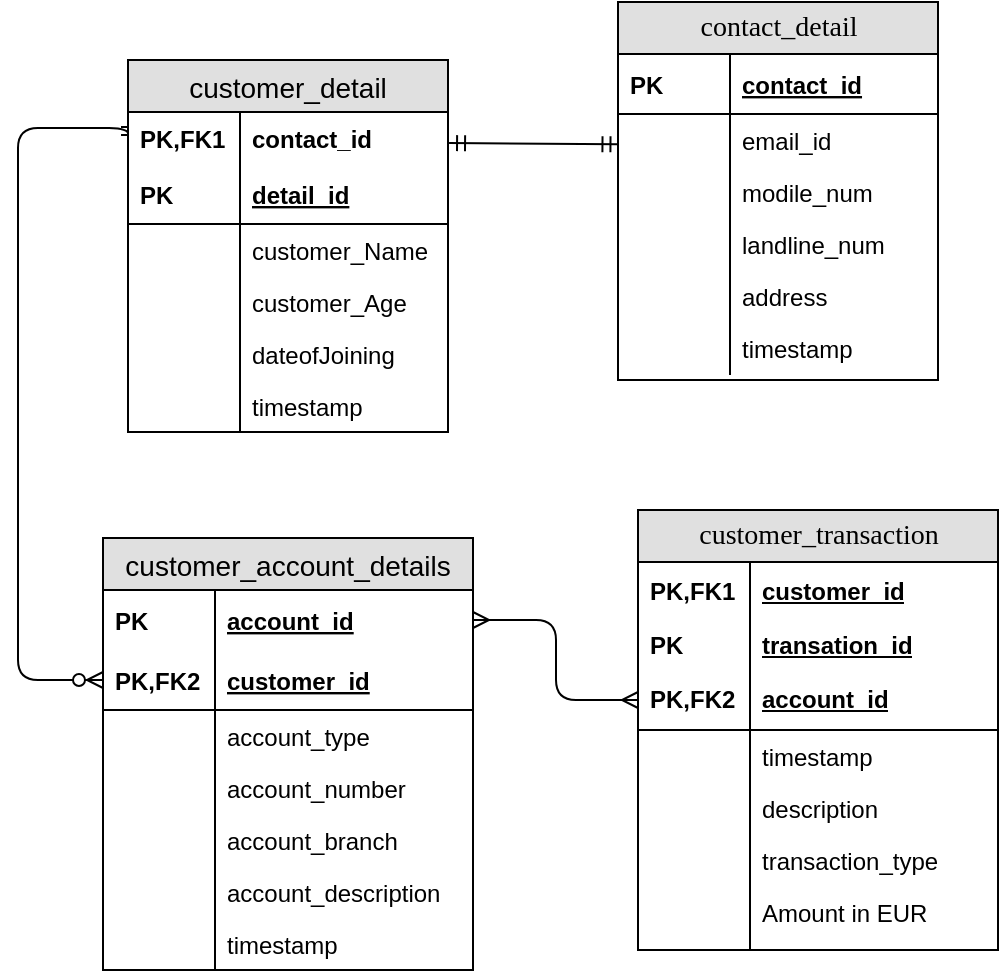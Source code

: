 <mxfile version="10.6.7" type="device"><diagram name="Page-1" id="e56a1550-8fbb-45ad-956c-1786394a9013"><mxGraphModel dx="988" dy="512" grid="1" gridSize="10" guides="1" tooltips="1" connect="1" arrows="1" fold="1" page="1" pageScale="1" pageWidth="1100" pageHeight="850" background="#ffffff" math="0" shadow="0"><root><mxCell id="0"/><mxCell id="1" parent="0"/><mxCell id="2e49270ec7c68f3f-1" value="contact_detail" style="swimlane;html=1;fontStyle=0;childLayout=stackLayout;horizontal=1;startSize=26;fillColor=#e0e0e0;horizontalStack=0;resizeParent=1;resizeLast=0;collapsible=1;marginBottom=0;swimlaneFillColor=#ffffff;align=center;rounded=0;shadow=0;comic=0;labelBackgroundColor=none;strokeColor=#000000;strokeWidth=1;fontFamily=Verdana;fontSize=14;fontColor=#000000;" parent="1" vertex="1"><mxGeometry x="560" y="61" width="160" height="189" as="geometry"/></mxCell><mxCell id="JA86nlR9Gm2mFQXW-HKh-41" value="contact_id" style="shape=partialRectangle;top=0;left=0;right=0;bottom=1;align=left;verticalAlign=middle;fillColor=none;spacingLeft=60;spacingRight=4;overflow=hidden;rotatable=0;points=[[0,0.5],[1,0.5]];portConstraint=eastwest;dropTarget=0;fontStyle=5;fontSize=12;" vertex="1" parent="2e49270ec7c68f3f-1"><mxGeometry y="26" width="160" height="30" as="geometry"/></mxCell><mxCell id="JA86nlR9Gm2mFQXW-HKh-42" value="PK" style="shape=partialRectangle;fontStyle=1;top=0;left=0;bottom=0;fillColor=none;align=left;verticalAlign=middle;spacingLeft=4;spacingRight=4;overflow=hidden;rotatable=0;points=[];portConstraint=eastwest;part=1;fontSize=12;" vertex="1" connectable="0" parent="JA86nlR9Gm2mFQXW-HKh-41"><mxGeometry width="56" height="30" as="geometry"/></mxCell><mxCell id="2e49270ec7c68f3f-6" value="email_id" style="shape=partialRectangle;top=0;left=0;right=0;bottom=0;html=1;align=left;verticalAlign=top;fillColor=none;spacingLeft=60;spacingRight=4;whiteSpace=wrap;overflow=hidden;rotatable=0;points=[[0,0.5],[1,0.5]];portConstraint=eastwest;dropTarget=0;" parent="2e49270ec7c68f3f-1" vertex="1"><mxGeometry y="56" width="160" height="26" as="geometry"/></mxCell><mxCell id="2e49270ec7c68f3f-7" value="" style="shape=partialRectangle;top=0;left=0;bottom=0;html=1;fillColor=none;align=left;verticalAlign=top;spacingLeft=4;spacingRight=4;whiteSpace=wrap;overflow=hidden;rotatable=0;points=[];portConstraint=eastwest;part=1;" parent="2e49270ec7c68f3f-6" vertex="1" connectable="0"><mxGeometry width="56" height="26" as="geometry"/></mxCell><mxCell id="cluOiHIAMKv46wuQ9oC7-1" value="modile_num" style="shape=partialRectangle;top=0;left=0;right=0;bottom=0;html=1;align=left;verticalAlign=top;fillColor=none;spacingLeft=60;spacingRight=4;whiteSpace=wrap;overflow=hidden;rotatable=0;points=[[0,0.5],[1,0.5]];portConstraint=eastwest;dropTarget=0;" parent="2e49270ec7c68f3f-1" vertex="1"><mxGeometry y="82" width="160" height="26" as="geometry"/></mxCell><mxCell id="cluOiHIAMKv46wuQ9oC7-2" value="" style="shape=partialRectangle;top=0;left=0;bottom=0;html=1;fillColor=none;align=left;verticalAlign=top;spacingLeft=4;spacingRight=4;whiteSpace=wrap;overflow=hidden;rotatable=0;points=[];portConstraint=eastwest;part=1;" parent="cluOiHIAMKv46wuQ9oC7-1" vertex="1" connectable="0"><mxGeometry width="56" height="26" as="geometry"/></mxCell><mxCell id="cluOiHIAMKv46wuQ9oC7-5" value="landline_num" style="shape=partialRectangle;top=0;left=0;right=0;bottom=0;html=1;align=left;verticalAlign=top;fillColor=none;spacingLeft=60;spacingRight=4;whiteSpace=wrap;overflow=hidden;rotatable=0;points=[[0,0.5],[1,0.5]];portConstraint=eastwest;dropTarget=0;" parent="2e49270ec7c68f3f-1" vertex="1"><mxGeometry y="108" width="160" height="26" as="geometry"/></mxCell><mxCell id="cluOiHIAMKv46wuQ9oC7-6" value="" style="shape=partialRectangle;top=0;left=0;bottom=0;html=1;fillColor=none;align=left;verticalAlign=top;spacingLeft=4;spacingRight=4;whiteSpace=wrap;overflow=hidden;rotatable=0;points=[];portConstraint=eastwest;part=1;" parent="cluOiHIAMKv46wuQ9oC7-5" vertex="1" connectable="0"><mxGeometry width="56" height="26" as="geometry"/></mxCell><mxCell id="cluOiHIAMKv46wuQ9oC7-3" value="address" style="shape=partialRectangle;top=0;left=0;right=0;bottom=0;html=1;align=left;verticalAlign=top;fillColor=none;spacingLeft=60;spacingRight=4;whiteSpace=wrap;overflow=hidden;rotatable=0;points=[[0,0.5],[1,0.5]];portConstraint=eastwest;dropTarget=0;" parent="2e49270ec7c68f3f-1" vertex="1"><mxGeometry y="134" width="160" height="26" as="geometry"/></mxCell><mxCell id="cluOiHIAMKv46wuQ9oC7-4" value="" style="shape=partialRectangle;top=0;left=0;bottom=0;html=1;fillColor=none;align=left;verticalAlign=top;spacingLeft=4;spacingRight=4;whiteSpace=wrap;overflow=hidden;rotatable=0;points=[];portConstraint=eastwest;part=1;" parent="cluOiHIAMKv46wuQ9oC7-3" vertex="1" connectable="0"><mxGeometry width="56" height="26" as="geometry"/></mxCell><mxCell id="cluOiHIAMKv46wuQ9oC7-58" value="timestamp" style="shape=partialRectangle;top=0;left=0;right=0;bottom=0;html=1;align=left;verticalAlign=top;fillColor=none;spacingLeft=60;spacingRight=4;whiteSpace=wrap;overflow=hidden;rotatable=0;points=[[0,0.5],[1,0.5]];portConstraint=eastwest;dropTarget=0;" parent="2e49270ec7c68f3f-1" vertex="1"><mxGeometry y="160" width="160" height="26" as="geometry"/></mxCell><mxCell id="cluOiHIAMKv46wuQ9oC7-59" value="" style="shape=partialRectangle;top=0;left=0;bottom=0;html=1;fillColor=none;align=left;verticalAlign=top;spacingLeft=4;spacingRight=4;whiteSpace=wrap;overflow=hidden;rotatable=0;points=[];portConstraint=eastwest;part=1;" parent="cluOiHIAMKv46wuQ9oC7-58" vertex="1" connectable="0"><mxGeometry width="56" height="26" as="geometry"/></mxCell><mxCell id="2e49270ec7c68f3f-48" value="customer_transaction" style="swimlane;html=1;fontStyle=0;childLayout=stackLayout;horizontal=1;startSize=26;fillColor=#e0e0e0;horizontalStack=0;resizeParent=1;resizeLast=0;collapsible=1;marginBottom=0;swimlaneFillColor=#ffffff;align=center;rounded=0;shadow=0;comic=0;labelBackgroundColor=none;strokeColor=#000000;strokeWidth=1;fontFamily=Verdana;fontSize=14;fontColor=#000000;" parent="1" vertex="1"><mxGeometry x="570" y="315" width="180" height="220" as="geometry"/></mxCell><mxCell id="2e49270ec7c68f3f-49" value="customer_id" style="shape=partialRectangle;top=0;left=0;right=0;bottom=0;html=1;align=left;verticalAlign=middle;fillColor=none;spacingLeft=60;spacingRight=4;whiteSpace=wrap;overflow=hidden;rotatable=0;points=[[0,0.5],[1,0.5]];portConstraint=eastwest;dropTarget=0;fontStyle=5;" parent="2e49270ec7c68f3f-48" vertex="1"><mxGeometry y="26" width="180" height="30" as="geometry"/></mxCell><mxCell id="2e49270ec7c68f3f-50" value="PK,FK1" style="shape=partialRectangle;fontStyle=1;top=0;left=0;bottom=0;html=1;fillColor=none;align=left;verticalAlign=middle;spacingLeft=4;spacingRight=4;whiteSpace=wrap;overflow=hidden;rotatable=0;points=[];portConstraint=eastwest;part=1;" parent="2e49270ec7c68f3f-49" vertex="1" connectable="0"><mxGeometry width="56" height="30" as="geometry"/></mxCell><mxCell id="cluOiHIAMKv46wuQ9oC7-22" value="transation_id" style="shape=partialRectangle;top=0;left=0;right=0;bottom=0;html=1;align=left;verticalAlign=middle;fillColor=none;spacingLeft=60;spacingRight=4;whiteSpace=wrap;overflow=hidden;rotatable=0;points=[[0,0.5],[1,0.5]];portConstraint=eastwest;dropTarget=0;fontStyle=5;" parent="2e49270ec7c68f3f-48" vertex="1"><mxGeometry y="56" width="180" height="24" as="geometry"/></mxCell><mxCell id="cluOiHIAMKv46wuQ9oC7-23" value="PK" style="shape=partialRectangle;fontStyle=1;top=0;left=0;bottom=0;html=1;fillColor=none;align=left;verticalAlign=middle;spacingLeft=4;spacingRight=4;whiteSpace=wrap;overflow=hidden;rotatable=0;points=[];portConstraint=eastwest;part=1;" parent="cluOiHIAMKv46wuQ9oC7-22" vertex="1" connectable="0"><mxGeometry width="56" height="24" as="geometry"/></mxCell><mxCell id="2e49270ec7c68f3f-51" value="account_id" style="shape=partialRectangle;top=0;left=0;right=0;bottom=1;html=1;align=left;verticalAlign=middle;fillColor=none;spacingLeft=60;spacingRight=4;whiteSpace=wrap;overflow=hidden;rotatable=0;points=[[0,0.5],[1,0.5]];portConstraint=eastwest;dropTarget=0;fontStyle=5;" parent="2e49270ec7c68f3f-48" vertex="1"><mxGeometry y="80" width="180" height="30" as="geometry"/></mxCell><mxCell id="2e49270ec7c68f3f-52" value="PK,FK2" style="shape=partialRectangle;fontStyle=1;top=0;left=0;bottom=0;html=1;fillColor=none;align=left;verticalAlign=middle;spacingLeft=4;spacingRight=4;whiteSpace=wrap;overflow=hidden;rotatable=0;points=[];portConstraint=eastwest;part=1;" parent="2e49270ec7c68f3f-51" vertex="1" connectable="0"><mxGeometry width="56" height="30" as="geometry"/></mxCell><mxCell id="cluOiHIAMKv46wuQ9oC7-38" value="timestamp" style="shape=partialRectangle;top=0;left=0;right=0;bottom=0;html=1;align=left;verticalAlign=top;fillColor=none;spacingLeft=60;spacingRight=4;whiteSpace=wrap;overflow=hidden;rotatable=0;points=[[0,0.5],[1,0.5]];portConstraint=eastwest;dropTarget=0;" parent="2e49270ec7c68f3f-48" vertex="1"><mxGeometry y="110" width="180" height="26" as="geometry"/></mxCell><mxCell id="cluOiHIAMKv46wuQ9oC7-39" value="" style="shape=partialRectangle;top=0;left=0;bottom=0;html=1;fillColor=none;align=left;verticalAlign=top;spacingLeft=4;spacingRight=4;whiteSpace=wrap;overflow=hidden;rotatable=0;points=[];portConstraint=eastwest;part=1;" parent="cluOiHIAMKv46wuQ9oC7-38" vertex="1" connectable="0"><mxGeometry width="56" height="26" as="geometry"/></mxCell><mxCell id="cluOiHIAMKv46wuQ9oC7-42" value="description" style="shape=partialRectangle;top=0;left=0;right=0;bottom=0;html=1;align=left;verticalAlign=top;fillColor=none;spacingLeft=60;spacingRight=4;whiteSpace=wrap;overflow=hidden;rotatable=0;points=[[0,0.5],[1,0.5]];portConstraint=eastwest;dropTarget=0;" parent="2e49270ec7c68f3f-48" vertex="1"><mxGeometry y="136" width="180" height="26" as="geometry"/></mxCell><mxCell id="cluOiHIAMKv46wuQ9oC7-43" value="" style="shape=partialRectangle;top=0;left=0;bottom=0;html=1;fillColor=none;align=left;verticalAlign=top;spacingLeft=4;spacingRight=4;whiteSpace=wrap;overflow=hidden;rotatable=0;points=[];portConstraint=eastwest;part=1;" parent="cluOiHIAMKv46wuQ9oC7-42" vertex="1" connectable="0"><mxGeometry width="56" height="26" as="geometry"/></mxCell><mxCell id="2e49270ec7c68f3f-53" value="transaction_type" style="shape=partialRectangle;top=0;left=0;right=0;bottom=0;html=1;align=left;verticalAlign=top;fillColor=none;spacingLeft=60;spacingRight=4;whiteSpace=wrap;overflow=hidden;rotatable=0;points=[[0,0.5],[1,0.5]];portConstraint=eastwest;dropTarget=0;" parent="2e49270ec7c68f3f-48" vertex="1"><mxGeometry y="162" width="180" height="26" as="geometry"/></mxCell><mxCell id="2e49270ec7c68f3f-54" value="" style="shape=partialRectangle;top=0;left=0;bottom=0;html=1;fillColor=none;align=left;verticalAlign=top;spacingLeft=4;spacingRight=4;whiteSpace=wrap;overflow=hidden;rotatable=0;points=[];portConstraint=eastwest;part=1;" parent="2e49270ec7c68f3f-53" vertex="1" connectable="0"><mxGeometry width="56" height="26" as="geometry"/></mxCell><mxCell id="cluOiHIAMKv46wuQ9oC7-40" value="Amount in EUR" style="shape=partialRectangle;top=0;left=0;right=0;bottom=0;html=1;align=left;verticalAlign=top;fillColor=none;spacingLeft=60;spacingRight=4;whiteSpace=wrap;overflow=hidden;rotatable=0;points=[[0,0.5],[1,0.5]];portConstraint=eastwest;dropTarget=0;" parent="2e49270ec7c68f3f-48" vertex="1"><mxGeometry y="188" width="180" height="32" as="geometry"/></mxCell><mxCell id="cluOiHIAMKv46wuQ9oC7-41" value="" style="shape=partialRectangle;top=0;left=0;bottom=0;html=1;fillColor=none;align=left;verticalAlign=top;spacingLeft=4;spacingRight=4;whiteSpace=wrap;overflow=hidden;rotatable=0;points=[];portConstraint=eastwest;part=1;" parent="cluOiHIAMKv46wuQ9oC7-40" vertex="1" connectable="0"><mxGeometry width="56" height="32" as="geometry"/></mxCell><mxCell id="cluOiHIAMKv46wuQ9oC7-10" value="customer_account_details" style="swimlane;fontStyle=0;childLayout=stackLayout;horizontal=1;startSize=26;fillColor=#e0e0e0;horizontalStack=0;resizeParent=1;resizeParentMax=0;resizeLast=0;collapsible=1;marginBottom=0;swimlaneFillColor=#ffffff;align=center;fontSize=14;" parent="1" vertex="1"><mxGeometry x="302.5" y="329" width="185" height="216" as="geometry"/></mxCell><mxCell id="cluOiHIAMKv46wuQ9oC7-11" value="account_id" style="shape=partialRectangle;top=0;left=0;right=0;bottom=0;align=left;verticalAlign=middle;fillColor=none;spacingLeft=60;spacingRight=4;overflow=hidden;rotatable=0;points=[[0,0.5],[1,0.5]];portConstraint=eastwest;dropTarget=0;fontStyle=5;fontSize=12;" parent="cluOiHIAMKv46wuQ9oC7-10" vertex="1"><mxGeometry y="26" width="185" height="30" as="geometry"/></mxCell><mxCell id="cluOiHIAMKv46wuQ9oC7-12" value="PK" style="shape=partialRectangle;fontStyle=1;top=0;left=0;bottom=0;fillColor=none;align=left;verticalAlign=middle;spacingLeft=4;spacingRight=4;overflow=hidden;rotatable=0;points=[];portConstraint=eastwest;part=1;fontSize=12;" parent="cluOiHIAMKv46wuQ9oC7-11" vertex="1" connectable="0"><mxGeometry width="56" height="30" as="geometry"/></mxCell><mxCell id="cluOiHIAMKv46wuQ9oC7-13" value="customer_id" style="shape=partialRectangle;top=0;left=0;right=0;bottom=1;align=left;verticalAlign=middle;fillColor=none;spacingLeft=60;spacingRight=4;overflow=hidden;rotatable=0;points=[[0,0.5],[1,0.5]];portConstraint=eastwest;dropTarget=0;fontStyle=5;fontSize=12;" parent="cluOiHIAMKv46wuQ9oC7-10" vertex="1"><mxGeometry y="56" width="185" height="30" as="geometry"/></mxCell><mxCell id="cluOiHIAMKv46wuQ9oC7-14" value="PK,FK2" style="shape=partialRectangle;fontStyle=1;top=0;left=0;bottom=0;fillColor=none;align=left;verticalAlign=middle;spacingLeft=4;spacingRight=4;overflow=hidden;rotatable=0;points=[];portConstraint=eastwest;part=1;fontSize=12;" parent="cluOiHIAMKv46wuQ9oC7-13" vertex="1" connectable="0"><mxGeometry width="56" height="30" as="geometry"/></mxCell><mxCell id="cluOiHIAMKv46wuQ9oC7-48" value="account_type" style="shape=partialRectangle;top=0;left=0;right=0;bottom=0;align=left;verticalAlign=top;fillColor=none;spacingLeft=60;spacingRight=4;overflow=hidden;rotatable=0;points=[[0,0.5],[1,0.5]];portConstraint=eastwest;dropTarget=0;fontSize=12;" parent="cluOiHIAMKv46wuQ9oC7-10" vertex="1"><mxGeometry y="86" width="185" height="26" as="geometry"/></mxCell><mxCell id="cluOiHIAMKv46wuQ9oC7-49" value="" style="shape=partialRectangle;top=0;left=0;bottom=0;fillColor=none;align=left;verticalAlign=top;spacingLeft=4;spacingRight=4;overflow=hidden;rotatable=0;points=[];portConstraint=eastwest;part=1;fontSize=12;" parent="cluOiHIAMKv46wuQ9oC7-48" vertex="1" connectable="0"><mxGeometry width="56" height="26" as="geometry"/></mxCell><mxCell id="cluOiHIAMKv46wuQ9oC7-15" value="account_number" style="shape=partialRectangle;top=0;left=0;right=0;bottom=0;align=left;verticalAlign=top;fillColor=none;spacingLeft=60;spacingRight=4;overflow=hidden;rotatable=0;points=[[0,0.5],[1,0.5]];portConstraint=eastwest;dropTarget=0;fontSize=12;" parent="cluOiHIAMKv46wuQ9oC7-10" vertex="1"><mxGeometry y="112" width="185" height="26" as="geometry"/></mxCell><mxCell id="cluOiHIAMKv46wuQ9oC7-16" value="" style="shape=partialRectangle;top=0;left=0;bottom=0;fillColor=none;align=left;verticalAlign=top;spacingLeft=4;spacingRight=4;overflow=hidden;rotatable=0;points=[];portConstraint=eastwest;part=1;fontSize=12;" parent="cluOiHIAMKv46wuQ9oC7-15" vertex="1" connectable="0"><mxGeometry width="56" height="26" as="geometry"/></mxCell><mxCell id="cluOiHIAMKv46wuQ9oC7-52" value="account_branch" style="shape=partialRectangle;top=0;left=0;right=0;bottom=0;align=left;verticalAlign=top;fillColor=none;spacingLeft=60;spacingRight=4;overflow=hidden;rotatable=0;points=[[0,0.5],[1,0.5]];portConstraint=eastwest;dropTarget=0;fontSize=12;" parent="cluOiHIAMKv46wuQ9oC7-10" vertex="1"><mxGeometry y="138" width="185" height="26" as="geometry"/></mxCell><mxCell id="cluOiHIAMKv46wuQ9oC7-53" value="" style="shape=partialRectangle;top=0;left=0;bottom=0;fillColor=none;align=left;verticalAlign=top;spacingLeft=4;spacingRight=4;overflow=hidden;rotatable=0;points=[];portConstraint=eastwest;part=1;fontSize=12;" parent="cluOiHIAMKv46wuQ9oC7-52" vertex="1" connectable="0"><mxGeometry width="56" height="26" as="geometry"/></mxCell><mxCell id="cluOiHIAMKv46wuQ9oC7-54" value="account_description" style="shape=partialRectangle;top=0;left=0;right=0;bottom=0;align=left;verticalAlign=top;fillColor=none;spacingLeft=60;spacingRight=4;overflow=hidden;rotatable=0;points=[[0,0.5],[1,0.5]];portConstraint=eastwest;dropTarget=0;fontSize=12;" parent="cluOiHIAMKv46wuQ9oC7-10" vertex="1"><mxGeometry y="164" width="185" height="26" as="geometry"/></mxCell><mxCell id="cluOiHIAMKv46wuQ9oC7-55" value="" style="shape=partialRectangle;top=0;left=0;bottom=0;fillColor=none;align=left;verticalAlign=top;spacingLeft=4;spacingRight=4;overflow=hidden;rotatable=0;points=[];portConstraint=eastwest;part=1;fontSize=12;" parent="cluOiHIAMKv46wuQ9oC7-54" vertex="1" connectable="0"><mxGeometry width="56" height="26" as="geometry"/></mxCell><mxCell id="JA86nlR9Gm2mFQXW-HKh-1" value="timestamp" style="shape=partialRectangle;top=0;left=0;right=0;bottom=0;align=left;verticalAlign=top;fillColor=none;spacingLeft=60;spacingRight=4;overflow=hidden;rotatable=0;points=[[0,0.5],[1,0.5]];portConstraint=eastwest;dropTarget=0;fontSize=12;" vertex="1" parent="cluOiHIAMKv46wuQ9oC7-10"><mxGeometry y="190" width="185" height="26" as="geometry"/></mxCell><mxCell id="JA86nlR9Gm2mFQXW-HKh-2" value="" style="shape=partialRectangle;top=0;left=0;bottom=0;fillColor=none;align=left;verticalAlign=top;spacingLeft=4;spacingRight=4;overflow=hidden;rotatable=0;points=[];portConstraint=eastwest;part=1;fontSize=12;" vertex="1" connectable="0" parent="JA86nlR9Gm2mFQXW-HKh-1"><mxGeometry width="56" height="26" as="geometry"/></mxCell><mxCell id="cluOiHIAMKv46wuQ9oC7-19" value="" style="fontSize=12;html=1;endArrow=ERmany;startArrow=ERmany;entryX=1;entryY=0.5;entryDx=0;entryDy=0;exitX=0;exitY=0.5;exitDx=0;exitDy=0;edgeStyle=elbowEdgeStyle;" parent="1" source="2e49270ec7c68f3f-51" target="cluOiHIAMKv46wuQ9oC7-11" edge="1"><mxGeometry width="100" height="100" relative="1" as="geometry"><mxPoint x="640" y="243" as="sourcePoint"/><mxPoint x="808" y="209" as="targetPoint"/></mxGeometry></mxCell><mxCell id="cluOiHIAMKv46wuQ9oC7-30" value="" style="fontSize=12;html=1;endArrow=ERmandOne;startArrow=ERmandOne;exitX=0;exitY=0.5;exitDx=0;exitDy=0;entryX=1;entryY=0.5;entryDx=0;entryDy=0;" parent="1" edge="1"><mxGeometry width="100" height="100" relative="1" as="geometry"><mxPoint x="560.235" y="132.176" as="sourcePoint"/><mxPoint x="475.529" y="131.529" as="targetPoint"/></mxGeometry></mxCell><mxCell id="cluOiHIAMKv46wuQ9oC7-32" value="" style="fontSize=12;html=1;endArrow=ERzeroToMany;startArrow=ERmandOne;entryX=0;entryY=0.5;entryDx=0;entryDy=0;exitX=0;exitY=0.5;exitDx=0;exitDy=0;edgeStyle=orthogonalEdgeStyle;" parent="1" target="cluOiHIAMKv46wuQ9oC7-13" edge="1"><mxGeometry width="100" height="100" relative="1" as="geometry"><mxPoint x="315.529" y="131.529" as="sourcePoint"/><mxPoint x="430" y="280" as="targetPoint"/><Array as="points"><mxPoint x="260" y="124"/><mxPoint x="260" y="400"/></Array></mxGeometry></mxCell><mxCell id="JA86nlR9Gm2mFQXW-HKh-7" value="customer_detail" style="swimlane;fontStyle=0;childLayout=stackLayout;horizontal=1;startSize=26;fillColor=#e0e0e0;horizontalStack=0;resizeParent=1;resizeParentMax=0;resizeLast=0;collapsible=1;marginBottom=0;swimlaneFillColor=#ffffff;align=center;fontSize=14;" vertex="1" parent="1"><mxGeometry x="315" y="90" width="160" height="186" as="geometry"/></mxCell><mxCell id="JA86nlR9Gm2mFQXW-HKh-37" value="contact_id" style="shape=partialRectangle;top=0;left=0;right=0;bottom=0;align=left;verticalAlign=top;fillColor=none;spacingLeft=60;spacingRight=4;overflow=hidden;rotatable=0;points=[[0,0.5],[1,0.5]];portConstraint=eastwest;dropTarget=0;fontSize=12;fontStyle=1" vertex="1" parent="JA86nlR9Gm2mFQXW-HKh-7"><mxGeometry y="26" width="160" height="26" as="geometry"/></mxCell><mxCell id="JA86nlR9Gm2mFQXW-HKh-38" value="PK,FK1" style="shape=partialRectangle;top=0;left=0;bottom=0;fillColor=none;align=left;verticalAlign=top;spacingLeft=4;spacingRight=4;overflow=hidden;rotatable=0;points=[];portConstraint=eastwest;part=1;fontSize=12;fontStyle=1" vertex="1" connectable="0" parent="JA86nlR9Gm2mFQXW-HKh-37"><mxGeometry width="56" height="26" as="geometry"/></mxCell><mxCell id="JA86nlR9Gm2mFQXW-HKh-10" value="detail_id" style="shape=partialRectangle;top=0;left=0;right=0;bottom=1;align=left;verticalAlign=middle;fillColor=none;spacingLeft=60;spacingRight=4;overflow=hidden;rotatable=0;points=[[0,0.5],[1,0.5]];portConstraint=eastwest;dropTarget=0;fontStyle=5;fontSize=12;" vertex="1" parent="JA86nlR9Gm2mFQXW-HKh-7"><mxGeometry y="52" width="160" height="30" as="geometry"/></mxCell><mxCell id="JA86nlR9Gm2mFQXW-HKh-11" value="PK" style="shape=partialRectangle;fontStyle=1;top=0;left=0;bottom=0;fillColor=none;align=left;verticalAlign=middle;spacingLeft=4;spacingRight=4;overflow=hidden;rotatable=0;points=[];portConstraint=eastwest;part=1;fontSize=12;" vertex="1" connectable="0" parent="JA86nlR9Gm2mFQXW-HKh-10"><mxGeometry width="56" height="30" as="geometry"/></mxCell><mxCell id="JA86nlR9Gm2mFQXW-HKh-12" value="customer_Name" style="shape=partialRectangle;top=0;left=0;right=0;bottom=0;align=left;verticalAlign=top;fillColor=none;spacingLeft=60;spacingRight=4;overflow=hidden;rotatable=0;points=[[0,0.5],[1,0.5]];portConstraint=eastwest;dropTarget=0;fontSize=12;" vertex="1" parent="JA86nlR9Gm2mFQXW-HKh-7"><mxGeometry y="82" width="160" height="26" as="geometry"/></mxCell><mxCell id="JA86nlR9Gm2mFQXW-HKh-13" value="" style="shape=partialRectangle;top=0;left=0;bottom=0;fillColor=none;align=left;verticalAlign=top;spacingLeft=4;spacingRight=4;overflow=hidden;rotatable=0;points=[];portConstraint=eastwest;part=1;fontSize=12;" vertex="1" connectable="0" parent="JA86nlR9Gm2mFQXW-HKh-12"><mxGeometry width="56" height="26" as="geometry"/></mxCell><mxCell id="JA86nlR9Gm2mFQXW-HKh-14" value="customer_Age" style="shape=partialRectangle;top=0;left=0;right=0;bottom=0;align=left;verticalAlign=top;fillColor=none;spacingLeft=60;spacingRight=4;overflow=hidden;rotatable=0;points=[[0,0.5],[1,0.5]];portConstraint=eastwest;dropTarget=0;fontSize=12;" vertex="1" parent="JA86nlR9Gm2mFQXW-HKh-7"><mxGeometry y="108" width="160" height="26" as="geometry"/></mxCell><mxCell id="JA86nlR9Gm2mFQXW-HKh-15" value="" style="shape=partialRectangle;top=0;left=0;bottom=0;fillColor=none;align=left;verticalAlign=top;spacingLeft=4;spacingRight=4;overflow=hidden;rotatable=0;points=[];portConstraint=eastwest;part=1;fontSize=12;" vertex="1" connectable="0" parent="JA86nlR9Gm2mFQXW-HKh-14"><mxGeometry width="56" height="26" as="geometry"/></mxCell><mxCell id="JA86nlR9Gm2mFQXW-HKh-16" value="dateofJoining&#10;" style="shape=partialRectangle;top=0;left=0;right=0;bottom=0;align=left;verticalAlign=top;fillColor=none;spacingLeft=60;spacingRight=4;overflow=hidden;rotatable=0;points=[[0,0.5],[1,0.5]];portConstraint=eastwest;dropTarget=0;fontSize=12;" vertex="1" parent="JA86nlR9Gm2mFQXW-HKh-7"><mxGeometry y="134" width="160" height="26" as="geometry"/></mxCell><mxCell id="JA86nlR9Gm2mFQXW-HKh-17" value="" style="shape=partialRectangle;top=0;left=0;bottom=0;fillColor=none;align=left;verticalAlign=top;spacingLeft=4;spacingRight=4;overflow=hidden;rotatable=0;points=[];portConstraint=eastwest;part=1;fontSize=12;" vertex="1" connectable="0" parent="JA86nlR9Gm2mFQXW-HKh-16"><mxGeometry width="56" height="26" as="geometry"/></mxCell><mxCell id="JA86nlR9Gm2mFQXW-HKh-18" value="timestamp&#10;" style="shape=partialRectangle;top=0;left=0;right=0;bottom=0;align=left;verticalAlign=top;fillColor=none;spacingLeft=60;spacingRight=4;overflow=hidden;rotatable=0;points=[[0,0.5],[1,0.5]];portConstraint=eastwest;dropTarget=0;fontSize=12;" vertex="1" parent="JA86nlR9Gm2mFQXW-HKh-7"><mxGeometry y="160" width="160" height="26" as="geometry"/></mxCell><mxCell id="JA86nlR9Gm2mFQXW-HKh-19" value="" style="shape=partialRectangle;top=0;left=0;bottom=0;fillColor=none;align=left;verticalAlign=top;spacingLeft=4;spacingRight=4;overflow=hidden;rotatable=0;points=[];portConstraint=eastwest;part=1;fontSize=12;" vertex="1" connectable="0" parent="JA86nlR9Gm2mFQXW-HKh-18"><mxGeometry width="56" height="26" as="geometry"/></mxCell></root></mxGraphModel></diagram></mxfile>